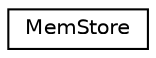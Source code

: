 digraph "Graphical Class Hierarchy"
{
 // LATEX_PDF_SIZE
  edge [fontname="Helvetica",fontsize="10",labelfontname="Helvetica",labelfontsize="10"];
  node [fontname="Helvetica",fontsize="10",shape=record];
  rankdir="LR";
  Node0 [label="MemStore",height=0.2,width=0.4,color="black", fillcolor="white", style="filled",URL="$db/d1b/sqlite3_8c.html#dc/d31/structMemStore",tooltip=" "];
}
